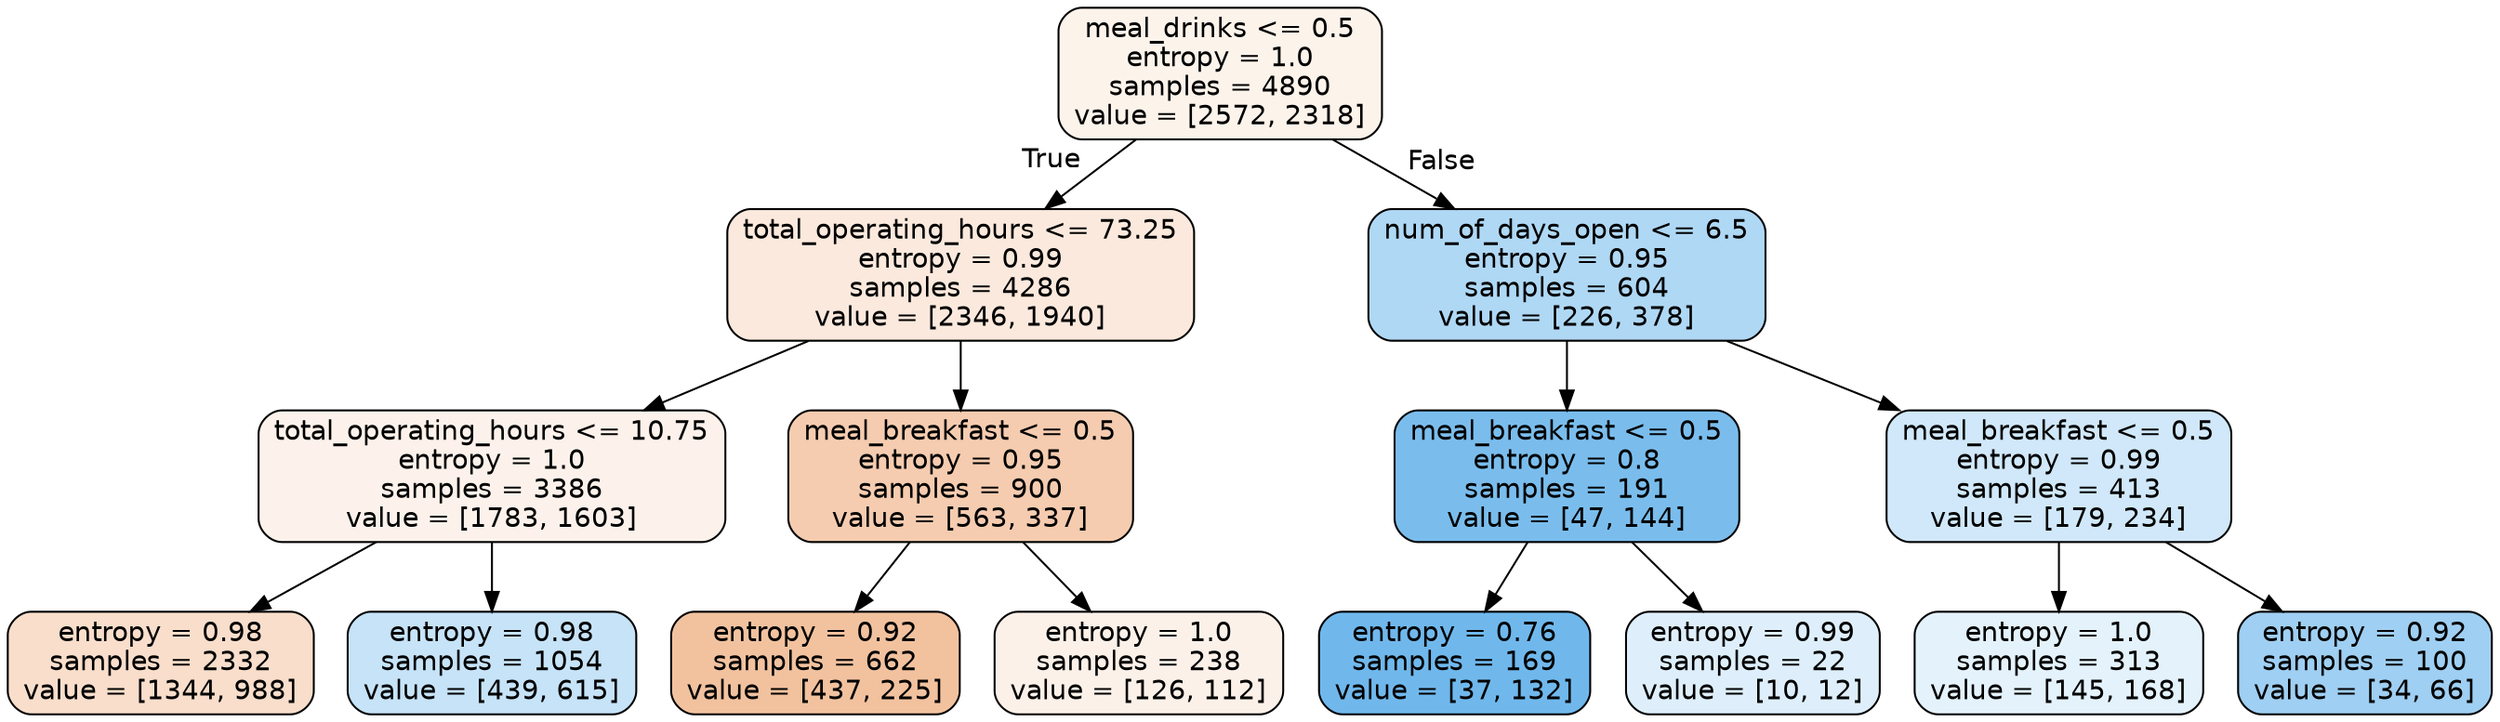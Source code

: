 digraph Tree {
node [shape=box, style="filled, rounded", color="black", fontname="helvetica"] ;
edge [fontname="helvetica"] ;
0 [label="meal_drinks <= 0.5\nentropy = 1.0\nsamples = 4890\nvalue = [2572, 2318]", fillcolor="#fcf3eb"] ;
1 [label="total_operating_hours <= 73.25\nentropy = 0.99\nsamples = 4286\nvalue = [2346, 1940]", fillcolor="#fbe9dd"] ;
0 -> 1 [labeldistance=2.5, labelangle=45, headlabel="True"] ;
2 [label="total_operating_hours <= 10.75\nentropy = 1.0\nsamples = 3386\nvalue = [1783, 1603]", fillcolor="#fcf2eb"] ;
1 -> 2 ;
3 [label="entropy = 0.98\nsamples = 2332\nvalue = [1344, 988]", fillcolor="#f8decb"] ;
2 -> 3 ;
4 [label="entropy = 0.98\nsamples = 1054\nvalue = [439, 615]", fillcolor="#c6e3f8"] ;
2 -> 4 ;
5 [label="meal_breakfast <= 0.5\nentropy = 0.95\nsamples = 900\nvalue = [563, 337]", fillcolor="#f5ccb0"] ;
1 -> 5 ;
6 [label="entropy = 0.92\nsamples = 662\nvalue = [437, 225]", fillcolor="#f2c29f"] ;
5 -> 6 ;
7 [label="entropy = 1.0\nsamples = 238\nvalue = [126, 112]", fillcolor="#fcf1e9"] ;
5 -> 7 ;
8 [label="num_of_days_open <= 6.5\nentropy = 0.95\nsamples = 604\nvalue = [226, 378]", fillcolor="#afd8f5"] ;
0 -> 8 [labeldistance=2.5, labelangle=-45, headlabel="False"] ;
9 [label="meal_breakfast <= 0.5\nentropy = 0.8\nsamples = 191\nvalue = [47, 144]", fillcolor="#7abded"] ;
8 -> 9 ;
10 [label="entropy = 0.76\nsamples = 169\nvalue = [37, 132]", fillcolor="#70b8ec"] ;
9 -> 10 ;
11 [label="entropy = 0.99\nsamples = 22\nvalue = [10, 12]", fillcolor="#deeffb"] ;
9 -> 11 ;
12 [label="meal_breakfast <= 0.5\nentropy = 0.99\nsamples = 413\nvalue = [179, 234]", fillcolor="#d0e8f9"] ;
8 -> 12 ;
13 [label="entropy = 1.0\nsamples = 313\nvalue = [145, 168]", fillcolor="#e4f2fb"] ;
12 -> 13 ;
14 [label="entropy = 0.92\nsamples = 100\nvalue = [34, 66]", fillcolor="#9fcff2"] ;
12 -> 14 ;
}